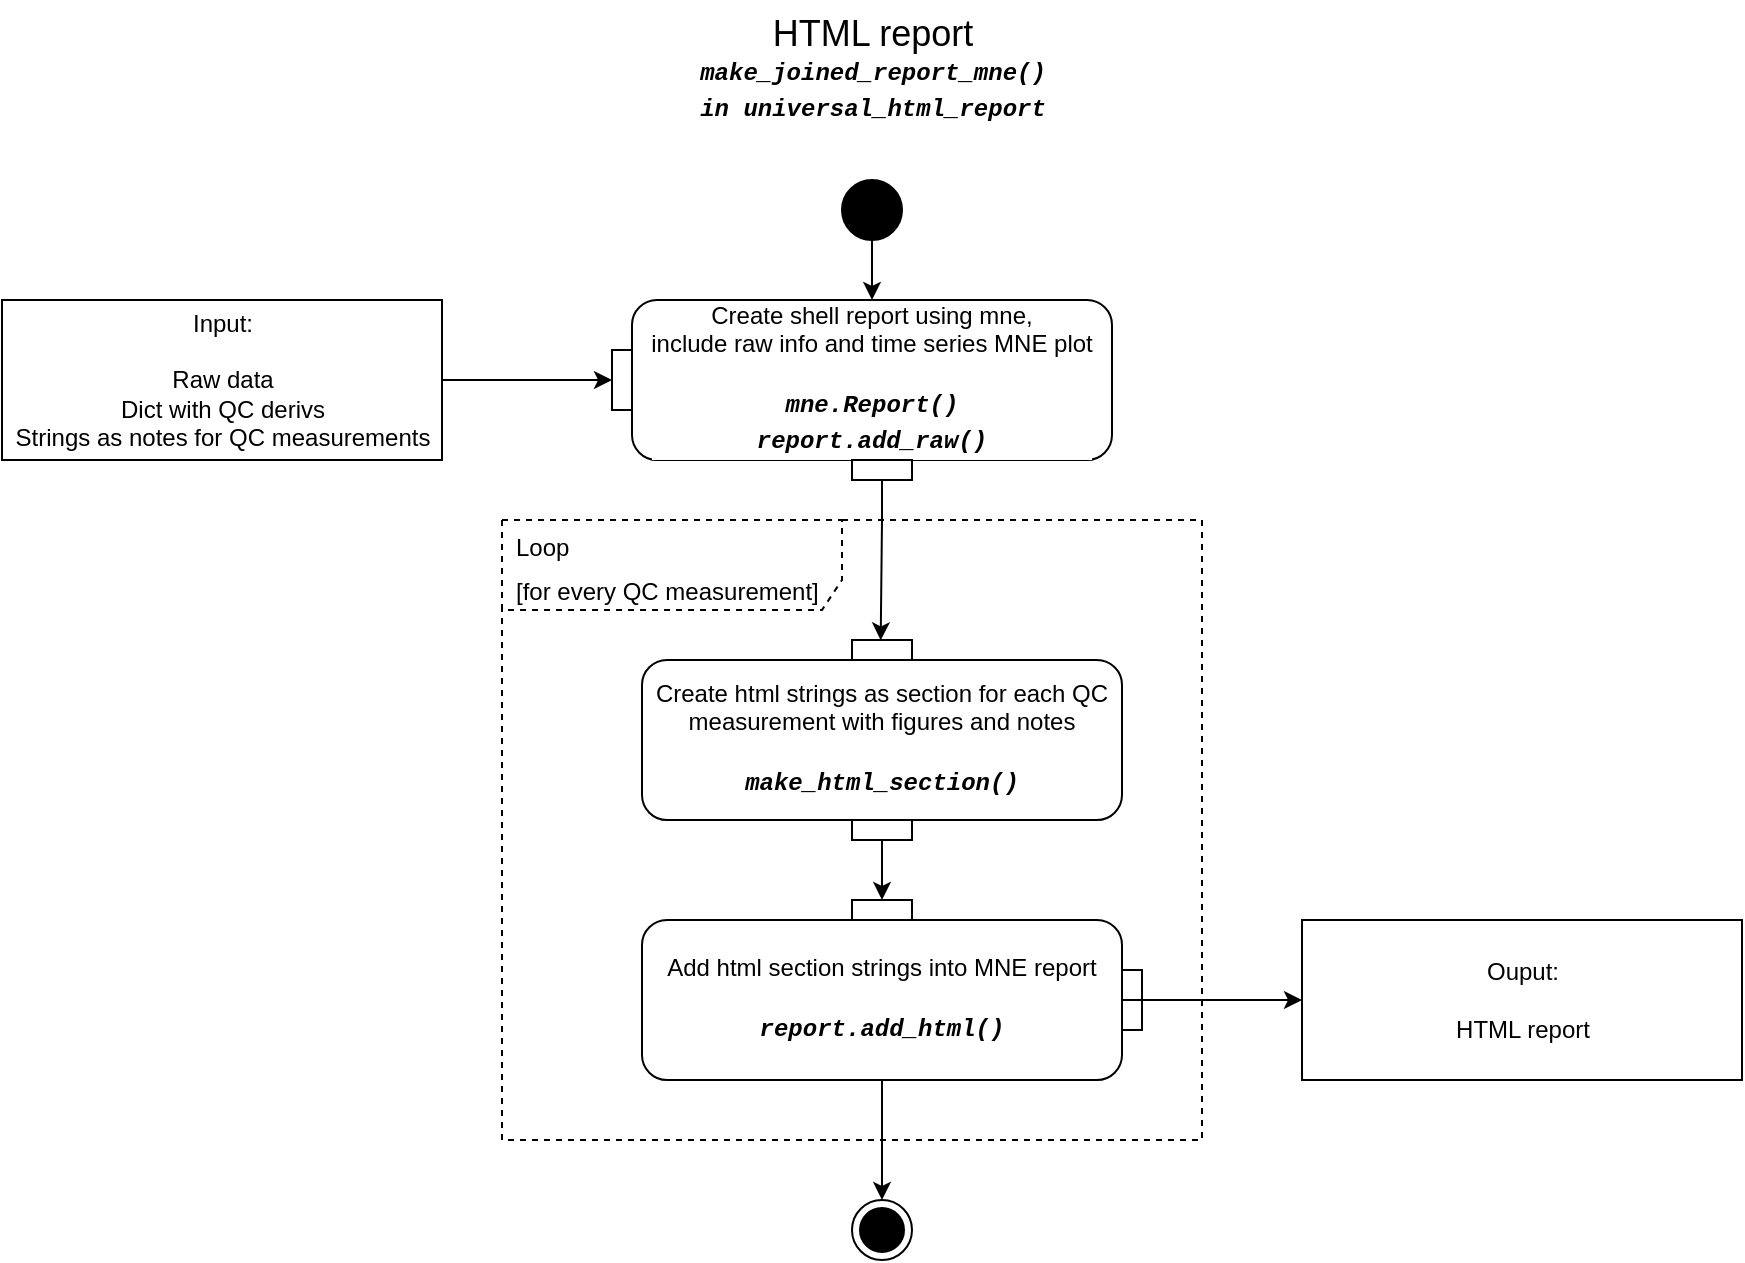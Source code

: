 <mxfile version="20.8.16" type="device"><diagram name="Page-1" id="lmK9xl6nnelpAUo2GgPa"><mxGraphModel dx="1505" dy="1197" grid="1" gridSize="10" guides="1" tooltips="1" connect="1" arrows="1" fold="1" page="0" pageScale="1" pageWidth="850" pageHeight="1100" math="0" shadow="0"><root><mxCell id="0"/><mxCell id="1" parent="0"/><mxCell id="bD66hT9DBF5Ns9ag_0Qz-1" value="HTML report&lt;br&gt;&lt;div style=&quot;background-color: rgb(255, 255, 255); font-family: Menlo, Monaco, &amp;quot;Courier New&amp;quot;, monospace; font-size: 12px; line-height: 18px;&quot;&gt;&lt;b&gt;&lt;i&gt;make_joined_report_mne()&lt;/i&gt;&lt;/b&gt;&lt;/div&gt;&lt;div style=&quot;background-color: rgb(255, 255, 255); font-family: Menlo, Monaco, &amp;quot;Courier New&amp;quot;, monospace; font-size: 12px; line-height: 18px;&quot;&gt;&lt;b&gt;&lt;i&gt;in universal_html_report&lt;/i&gt;&lt;/b&gt;&lt;/div&gt;" style="text;html=1;align=center;verticalAlign=middle;resizable=0;points=[];autosize=1;strokeColor=none;fillColor=none;fontSize=18;" parent="1" vertex="1"><mxGeometry x="335" y="40" width="200" height="70" as="geometry"/></mxCell><mxCell id="bD66hT9DBF5Ns9ag_0Qz-12" value="" style="edgeStyle=orthogonalEdgeStyle;rounded=0;orthogonalLoop=1;jettySize=auto;html=1;fontSize=18;fontColor=#000000;" parent="1" source="bD66hT9DBF5Ns9ag_0Qz-3" target="bD66hT9DBF5Ns9ag_0Qz-8" edge="1"><mxGeometry relative="1" as="geometry"/></mxCell><mxCell id="bD66hT9DBF5Ns9ag_0Qz-3" value="Input:&lt;br&gt;&lt;br&gt;Raw data&lt;br&gt;Dict with QC derivs&lt;br&gt;Strings as notes for QC measurements" style="html=1;" parent="1" vertex="1"><mxGeometry y="190" width="220" height="80" as="geometry"/></mxCell><mxCell id="bD66hT9DBF5Ns9ag_0Qz-11" value="" style="edgeStyle=orthogonalEdgeStyle;rounded=0;orthogonalLoop=1;jettySize=auto;html=1;fontSize=18;fontColor=#000000;" parent="1" source="bD66hT9DBF5Ns9ag_0Qz-4" target="bD66hT9DBF5Ns9ag_0Qz-6" edge="1"><mxGeometry relative="1" as="geometry"/></mxCell><mxCell id="bD66hT9DBF5Ns9ag_0Qz-4" value="" style="ellipse;fillColor=strokeColor;fontSize=18;" parent="1" vertex="1"><mxGeometry x="420" y="130" width="30" height="30" as="geometry"/></mxCell><mxCell id="bD66hT9DBF5Ns9ag_0Qz-5" value="" style="group;fontSize=18;flipH=1;" parent="1" vertex="1" connectable="0"><mxGeometry x="305" y="190" width="250" height="90" as="geometry"/></mxCell><mxCell id="bD66hT9DBF5Ns9ag_0Qz-6" value="Create shell report using mne, &lt;br&gt;include raw info and time series MNE plot&lt;br&gt;&lt;br&gt;&lt;div style=&quot;background-color: rgb(255, 255, 255); font-family: Menlo, Monaco, &amp;quot;Courier New&amp;quot;, monospace; line-height: 18px;&quot;&gt;&lt;i&gt;&lt;b&gt;mne.Report()&lt;/b&gt;&lt;/i&gt;&lt;/div&gt;&lt;div style=&quot;background-color: rgb(255, 255, 255); font-family: Menlo, Monaco, &amp;quot;Courier New&amp;quot;, monospace; line-height: 18px;&quot;&gt;&lt;div style=&quot;line-height: 18px;&quot;&gt;&lt;b&gt;&lt;i&gt;report.add_raw()&lt;/i&gt;&lt;/b&gt;&lt;/div&gt;&lt;/div&gt;" style="html=1;align=center;verticalAlign=middle;rounded=1;absoluteArcSize=1;arcSize=25;dashed=0;fontFamily=Helvetica;fontSize=12;whiteSpace=wrap;container=0;noLabel=0;imageAlign=center;" parent="bD66hT9DBF5Ns9ag_0Qz-5" vertex="1"><mxGeometry x="10" width="240" height="80" as="geometry"/></mxCell><mxCell id="bD66hT9DBF5Ns9ag_0Qz-7" value="pinOut 2" style="fontStyle=0;labelPosition=center;verticalLabelPosition=bottom;align=center;verticalAlign=top;spacingLeft=2;fontFamily=Helvetica;fontSize=12;resizable=0;container=0;noLabel=1;" parent="bD66hT9DBF5Ns9ag_0Qz-5" vertex="1"><mxGeometry x="120" y="80" width="30" height="10" as="geometry"/></mxCell><mxCell id="bD66hT9DBF5Ns9ag_0Qz-8" value="pinOut 1" style="fontStyle=0;labelPosition=right;verticalLabelPosition=middle;align=left;verticalAlign=middle;spacingLeft=2;fontFamily=Helvetica;fontSize=12;resizable=0;container=0;noLabel=1;" parent="bD66hT9DBF5Ns9ag_0Qz-5" vertex="1"><mxGeometry y="25" width="10" height="30" as="geometry"/></mxCell><mxCell id="bD66hT9DBF5Ns9ag_0Qz-31" value="" style="group;fontSize=12;fontColor=#000000;flipH=1;" parent="1" vertex="1" connectable="0"><mxGeometry x="320" y="490" width="250" height="90" as="geometry"/></mxCell><mxCell id="bD66hT9DBF5Ns9ag_0Qz-32" value="Add html section strings into MNE report&lt;br style=&quot;border-color: var(--border-color);&quot;&gt;&lt;br style=&quot;border-color: var(--border-color);&quot;&gt;&lt;div style=&quot;border-color: var(--border-color); background-color: rgb(255, 255, 255); font-family: Menlo, Monaco, &amp;quot;Courier New&amp;quot;, monospace; line-height: 18px;&quot;&gt;&lt;i style=&quot;border-color: var(--border-color);&quot;&gt;&lt;b style=&quot;border-color: var(--border-color);&quot;&gt;report.add_html()&lt;/b&gt;&lt;/i&gt;&lt;/div&gt;" style="html=1;align=center;verticalAlign=middle;rounded=1;absoluteArcSize=1;arcSize=25;dashed=0;fontFamily=Helvetica;fontSize=12;whiteSpace=wrap;container=0;noLabel=0;imageAlign=center;fontColor=#000000;" parent="bD66hT9DBF5Ns9ag_0Qz-31" vertex="1"><mxGeometry y="10" width="240" height="80" as="geometry"/></mxCell><mxCell id="bD66hT9DBF5Ns9ag_0Qz-33" value="pinIn 2" style="fontStyle=0;labelPosition=left;verticalLabelPosition=middle;align=right;verticalAlign=middle;spacingLeft=2;fontFamily=Helvetica;fontSize=12;flipH=0;resizable=0;container=0;noLabel=1;fontColor=#000000;" parent="bD66hT9DBF5Ns9ag_0Qz-31" vertex="1"><mxGeometry x="240" y="35" width="10" height="30" as="geometry"/></mxCell><mxCell id="bD66hT9DBF5Ns9ag_0Qz-34" value="pinIn 1" style="fontStyle=0;labelPosition=center;verticalLabelPosition=top;align=center;verticalAlign=bottom;spacingLeft=2;fontFamily=Helvetica;fontSize=12;resizable=0;container=0;noLabel=1;fontColor=#000000;" parent="bD66hT9DBF5Ns9ag_0Qz-31" vertex="1"><mxGeometry x="105" width="30" height="10" as="geometry"/></mxCell><mxCell id="bD66hT9DBF5Ns9ag_0Qz-35" value="" style="edgeStyle=orthogonalEdgeStyle;rounded=0;orthogonalLoop=1;jettySize=auto;html=1;fontSize=12;fontColor=#000000;" parent="1" source="bD66hT9DBF5Ns9ag_0Qz-20" target="bD66hT9DBF5Ns9ag_0Qz-34" edge="1"><mxGeometry relative="1" as="geometry"/></mxCell><mxCell id="bD66hT9DBF5Ns9ag_0Qz-37" value="Ouput:&lt;br&gt;&lt;br&gt;HTML report" style="html=1;" parent="1" vertex="1"><mxGeometry x="650" y="500" width="220" height="80" as="geometry"/></mxCell><mxCell id="bD66hT9DBF5Ns9ag_0Qz-38" value="" style="edgeStyle=orthogonalEdgeStyle;rounded=0;orthogonalLoop=1;jettySize=auto;html=1;fontSize=12;fontColor=#000000;" parent="1" source="bD66hT9DBF5Ns9ag_0Qz-32" target="bD66hT9DBF5Ns9ag_0Qz-37" edge="1"><mxGeometry relative="1" as="geometry"/></mxCell><mxCell id="bD66hT9DBF5Ns9ag_0Qz-39" value="" style="ellipse;html=1;shape=endState;fillColor=strokeColor;fontSize=12;fontColor=#000000;" parent="1" vertex="1"><mxGeometry x="425" y="640" width="30" height="30" as="geometry"/></mxCell><mxCell id="bD66hT9DBF5Ns9ag_0Qz-40" value="" style="edgeStyle=orthogonalEdgeStyle;rounded=0;orthogonalLoop=1;jettySize=auto;html=1;fontSize=12;fontColor=#000000;" parent="1" source="bD66hT9DBF5Ns9ag_0Qz-32" target="bD66hT9DBF5Ns9ag_0Qz-39" edge="1"><mxGeometry relative="1" as="geometry"/></mxCell><mxCell id="bD66hT9DBF5Ns9ag_0Qz-19" value="Create html strings as section for each QC measurement with figures and notes&lt;br&gt;&lt;br&gt;&lt;div style=&quot;background-color: rgb(255, 255, 255); font-family: Menlo, Monaco, &amp;quot;Courier New&amp;quot;, monospace; line-height: 18px;&quot;&gt;&lt;div style=&quot;line-height: 18px;&quot;&gt;&lt;b&gt;&lt;i&gt;make_html_section()&lt;/i&gt;&lt;/b&gt;&lt;/div&gt;&lt;/div&gt;" style="html=1;align=center;verticalAlign=middle;rounded=1;absoluteArcSize=1;arcSize=25;dashed=0;fontFamily=Helvetica;fontSize=12;whiteSpace=wrap;container=0;noLabel=0;imageAlign=center;fontColor=#000000;" parent="1" vertex="1"><mxGeometry x="320" y="370" width="240" height="80" as="geometry"/></mxCell><mxCell id="bD66hT9DBF5Ns9ag_0Qz-20" value="pinOut 2" style="fontStyle=0;labelPosition=center;verticalLabelPosition=bottom;align=center;verticalAlign=top;spacingLeft=2;fontFamily=Helvetica;fontSize=12;resizable=0;container=0;noLabel=1;fontColor=#000000;" parent="1" vertex="1"><mxGeometry x="425" y="450" width="30" height="10" as="geometry"/></mxCell><mxCell id="bD66hT9DBF5Ns9ag_0Qz-21" value="pinIn 1" style="fontStyle=0;labelPosition=center;verticalLabelPosition=top;align=center;verticalAlign=bottom;spacingLeft=2;fontFamily=Helvetica;fontSize=12;resizable=0;container=0;noLabel=1;fontColor=#000000;" parent="1" vertex="1"><mxGeometry x="425" y="360" width="30" height="10" as="geometry"/></mxCell><mxCell id="bD66hT9DBF5Ns9ag_0Qz-29" value="&lt;font style=&quot;font-size: 12px;&quot;&gt;Loop&lt;br&gt;[for every QC measurement]&lt;/font&gt;" style="shape=umlFrame;whiteSpace=wrap;html=1;width=170;height=45;boundedLbl=1;verticalAlign=middle;align=left;spacingLeft=5;fontSize=18;fontColor=#000000;dashed=1;" parent="1" vertex="1"><mxGeometry x="250" y="300" width="350" height="310" as="geometry"/></mxCell><mxCell id="nwfgpcGCS7rwtjAJGzDY-2" style="edgeStyle=orthogonalEdgeStyle;rounded=0;orthogonalLoop=1;jettySize=auto;html=1;entryX=0.541;entryY=0.194;entryDx=0;entryDy=0;entryPerimeter=0;" edge="1" parent="1" source="bD66hT9DBF5Ns9ag_0Qz-7" target="bD66hT9DBF5Ns9ag_0Qz-29"><mxGeometry relative="1" as="geometry"/></mxCell></root></mxGraphModel></diagram></mxfile>